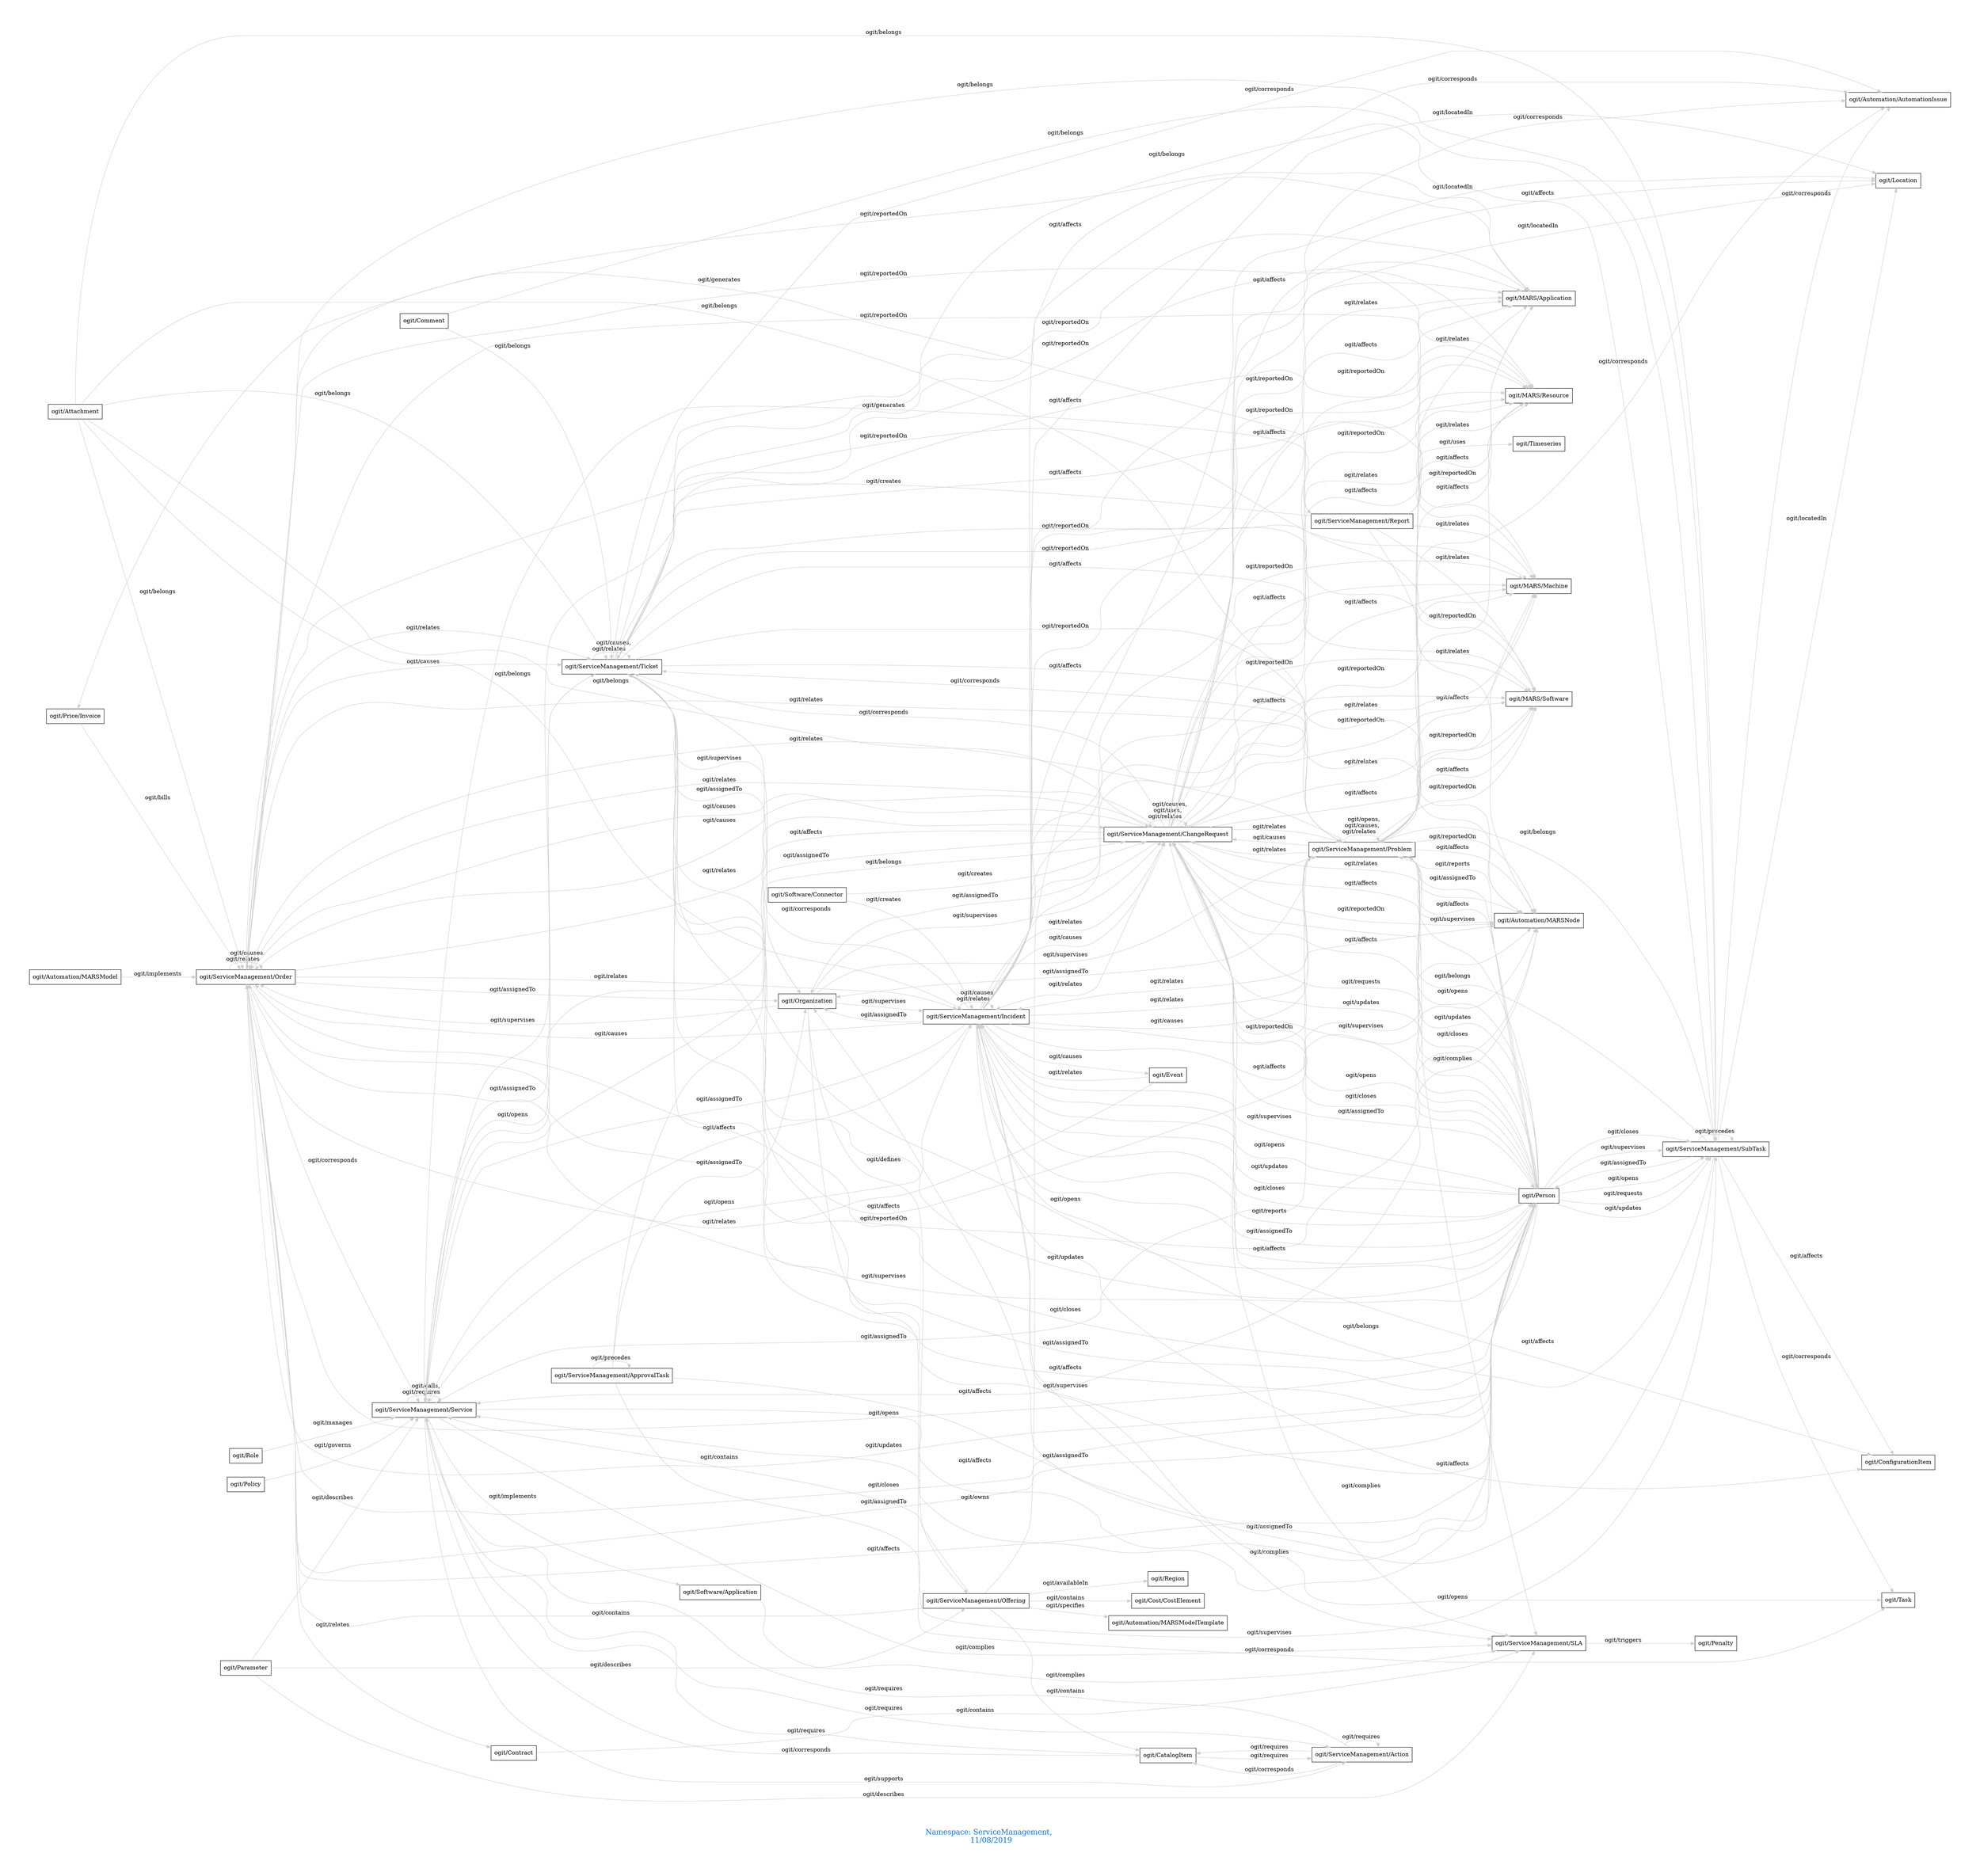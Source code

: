 digraph OGIT_ontology {
 graph [ rankdir= LR,pad=1 
fontsize = 18,
fontcolor= dodgerblue3,label = "\n\n\nNamespace: ServiceManagement, \n 11/08/2019"];
node[shape=polygon];
edge [  color="gray81"];

   "ogit/Price/Invoice" -> "ogit/ServiceManagement/Order" [label="   ogit/bills    "];
   "ogit/ServiceManagement/Offering" -> "ogit/ServiceManagement/Order" [label="   ogit/contains    "];
   "ogit/ServiceManagement/Offering" -> "ogit/ServiceManagement/Service" [label="   ogit/contains    "];
   "ogit/ServiceManagement/Offering" -> "ogit/CatalogItem" [label="   ogit/contains    "];
   "ogit/ServiceManagement/Offering" -> "ogit/Cost/CostElement" [label="   ogit/contains    "];
   "ogit/Contract" -> "ogit/ServiceManagement/SLA" [label="   ogit/contains    "];
   "ogit/Role" -> "ogit/ServiceManagement/Service" [label="   ogit/manages    "];
   "ogit/Organization" -> "ogit/ServiceManagement/Offering" [label="   ogit/defines    "];
   "ogit/ServiceManagement/SLA" -> "ogit/Penalty" [label="   ogit/triggers    "];
   "ogit/ServiceManagement/Service" -> "ogit/ServiceManagement/Action" [label="   ogit/supports    "];
   "ogit/Organization" -> "ogit/ServiceManagement/SubTask" [label="   ogit/supervises    "];
   "ogit/Organization" -> "ogit/ServiceManagement/ChangeRequest" [label="   ogit/supervises    "];
   "ogit/Organization" -> "ogit/ServiceManagement/Order" [label="   ogit/supervises    "];
   "ogit/Organization" -> "ogit/ServiceManagement/Ticket" [label="   ogit/supervises    "];
   "ogit/Organization" -> "ogit/ServiceManagement/Problem" [label="   ogit/supervises    "];
   "ogit/Organization" -> "ogit/ServiceManagement/Incident" [label="   ogit/supervises    "];
   "ogit/Person" -> "ogit/ServiceManagement/SubTask" [label="   ogit/supervises    "];
   "ogit/Person" -> "ogit/ServiceManagement/ChangeRequest" [label="   ogit/supervises    "];
   "ogit/Person" -> "ogit/ServiceManagement/Order" [label="   ogit/supervises    "];
   "ogit/Person" -> "ogit/ServiceManagement/Ticket" [label="   ogit/supervises    "];
   "ogit/Person" -> "ogit/ServiceManagement/Problem" [label="   ogit/supervises    "];
   "ogit/Person" -> "ogit/ServiceManagement/Incident" [label="   ogit/supervises    "];
   "ogit/ServiceManagement/ApprovalTask" -> "ogit/Person" [label="   ogit/assignedTo    "];
   "ogit/ServiceManagement/ApprovalTask" -> "ogit/Organization" [label="   ogit/assignedTo    "];
   "ogit/ServiceManagement/ChangeRequest" -> "ogit/Person" [label="   ogit/assignedTo    "];
   "ogit/ServiceManagement/ChangeRequest" -> "ogit/Organization" [label="   ogit/assignedTo    "];
   "ogit/ServiceManagement/ChangeRequest" -> "ogit/ServiceManagement/Service" [label="   ogit/assignedTo    "];
   "ogit/ServiceManagement/Incident" -> "ogit/Person" [label="   ogit/assignedTo    "];
   "ogit/ServiceManagement/Incident" -> "ogit/Organization" [label="   ogit/assignedTo    "];
   "ogit/ServiceManagement/Incident" -> "ogit/ServiceManagement/Service" [label="   ogit/assignedTo    "];
   "ogit/ServiceManagement/Order" -> "ogit/Person" [label="   ogit/assignedTo    "];
   "ogit/ServiceManagement/Order" -> "ogit/Organization" [label="   ogit/assignedTo    "];
   "ogit/ServiceManagement/Problem" -> "ogit/Person" [label="   ogit/assignedTo    "];
   "ogit/ServiceManagement/Problem" -> "ogit/Organization" [label="   ogit/assignedTo    "];
   "ogit/ServiceManagement/Problem" -> "ogit/ServiceManagement/Service" [label="   ogit/assignedTo    "];
   "ogit/ServiceManagement/SubTask" -> "ogit/Person" [label="   ogit/assignedTo    "];
   "ogit/ServiceManagement/SubTask" -> "ogit/Organization" [label="   ogit/assignedTo    "];
   "ogit/ServiceManagement/Ticket" -> "ogit/Person" [label="   ogit/assignedTo    "];
   "ogit/ServiceManagement/Ticket" -> "ogit/Organization" [label="   ogit/assignedTo    "];
   "ogit/ServiceManagement/Ticket" -> "ogit/ServiceManagement/Service" [label="   ogit/assignedTo    "];
   "ogit/ServiceManagement/Report" -> "ogit/Price/Invoice" [label="   ogit/generates    "];
   "ogit/ServiceManagement/Service" -> "ogit/ServiceManagement/Report" [label="   ogit/generates    "];
   "ogit/ServiceManagement/Offering" -> "ogit/Automation/MARSModelTemplate" [label="   ogit/specifies    "];
   "ogit/ServiceManagement/Incident" -> "ogit/Task" [label="   ogit/opens    "];
   "ogit/ServiceManagement/Service" -> "ogit/ServiceManagement/Ticket" [label="   ogit/opens    "];
   "ogit/ServiceManagement/Service" -> "ogit/ServiceManagement/Incident" [label="   ogit/opens    "];
   "ogit/Person" -> "ogit/ServiceManagement/SubTask" [label="   ogit/opens    "];
   "ogit/Person" -> "ogit/ServiceManagement/ChangeRequest" [label="   ogit/opens    "];
   "ogit/Person" -> "ogit/ServiceManagement/Order" [label="   ogit/opens    "];
   "ogit/Person" -> "ogit/ServiceManagement/Ticket" [label="   ogit/opens    "];
   "ogit/Person" -> "ogit/ServiceManagement/Problem" [label="   ogit/opens    "];
   "ogit/Person" -> "ogit/ServiceManagement/Incident" [label="   ogit/opens    "];
   "ogit/Parameter" -> "ogit/ServiceManagement/SLA" [label="   ogit/describes    "];
   "ogit/Parameter" -> "ogit/ServiceManagement/Service" [label="   ogit/describes    "];
   "ogit/Parameter" -> "ogit/ServiceManagement/Offering" [label="   ogit/describes    "];
   "ogit/ServiceManagement/Report" -> "ogit/ServiceManagement/Service" [label="   ogit/creates    "];
   "ogit/Software/Connector" -> "ogit/ServiceManagement/ChangeRequest" [label="   ogit/creates    "];
   "ogit/Software/Connector" -> "ogit/ServiceManagement/Incident" [label="   ogit/creates    "];
   "ogit/ServiceManagement/ChangeRequest" -> "ogit/ServiceManagement/SLA" [label="   ogit/complies    "];
   "ogit/ServiceManagement/Incident" -> "ogit/ServiceManagement/SLA" [label="   ogit/complies    "];
   "ogit/ServiceManagement/Problem" -> "ogit/ServiceManagement/SLA" [label="   ogit/complies    "];
   "ogit/ServiceManagement/Service" -> "ogit/ServiceManagement/SLA" [label="   ogit/complies    "];
   "ogit/Software/Application" -> "ogit/ServiceManagement/SLA" [label="   ogit/complies    "];
   "ogit/ServiceManagement/ChangeRequest" -> "ogit/Location" [label="   ogit/locatedIn    "];
   "ogit/ServiceManagement/Incident" -> "ogit/Location" [label="   ogit/locatedIn    "];
   "ogit/ServiceManagement/Offering" -> "ogit/Location" [label="   ogit/locatedIn    "];
   "ogit/ServiceManagement/SubTask" -> "ogit/Location" [label="   ogit/locatedIn    "];
   "ogit/ServiceManagement/Action" -> "ogit/CatalogItem" [label="   ogit/corresponds    "];
   "ogit/ServiceManagement/ApprovalTask" -> "ogit/Task" [label="   ogit/corresponds    "];
   "ogit/ServiceManagement/ChangeRequest" -> "ogit/ServiceManagement/Ticket" [label="   ogit/corresponds    "];
   "ogit/ServiceManagement/ChangeRequest" -> "ogit/Automation/AutomationIssue" [label="   ogit/corresponds    "];
   "ogit/ServiceManagement/Incident" -> "ogit/ServiceManagement/Ticket" [label="   ogit/corresponds    "];
   "ogit/ServiceManagement/Incident" -> "ogit/Automation/AutomationIssue" [label="   ogit/corresponds    "];
   "ogit/ServiceManagement/Order" -> "ogit/ServiceManagement/Service" [label="   ogit/corresponds    "];
   "ogit/ServiceManagement/Problem" -> "ogit/ServiceManagement/Ticket" [label="   ogit/corresponds    "];
   "ogit/ServiceManagement/Problem" -> "ogit/Automation/AutomationIssue" [label="   ogit/corresponds    "];
   "ogit/ServiceManagement/Service" -> "ogit/CatalogItem" [label="   ogit/corresponds    "];
   "ogit/ServiceManagement/SubTask" -> "ogit/Task" [label="   ogit/corresponds    "];
   "ogit/ServiceManagement/SubTask" -> "ogit/Automation/AutomationIssue" [label="   ogit/corresponds    "];
   "ogit/ServiceManagement/Ticket" -> "ogit/Automation/AutomationIssue" [label="   ogit/corresponds    "];
   "ogit/Automation/MARSNode" -> "ogit/ServiceManagement/Service" [label="   ogit/affects    "];
   "ogit/ServiceManagement/ChangeRequest" -> "ogit/Location" [label="   ogit/affects    "];
   "ogit/ServiceManagement/ChangeRequest" -> "ogit/ConfigurationItem" [label="   ogit/affects    "];
   "ogit/ServiceManagement/ChangeRequest" -> "ogit/ServiceManagement/Service" [label="   ogit/affects    "];
   "ogit/ServiceManagement/ChangeRequest" -> "ogit/Person" [label="   ogit/affects    "];
   "ogit/ServiceManagement/ChangeRequest" -> "ogit/MARS/Application" [label="   ogit/affects    "];
   "ogit/ServiceManagement/ChangeRequest" -> "ogit/MARS/Resource" [label="   ogit/affects    "];
   "ogit/ServiceManagement/ChangeRequest" -> "ogit/MARS/Software" [label="   ogit/affects    "];
   "ogit/ServiceManagement/ChangeRequest" -> "ogit/MARS/Machine" [label="   ogit/affects    "];
   "ogit/ServiceManagement/ChangeRequest" -> "ogit/Automation/MARSNode" [label="   ogit/affects    "];
   "ogit/ServiceManagement/Incident" -> "ogit/ServiceManagement/Service" [label="   ogit/affects    "];
   "ogit/ServiceManagement/Incident" -> "ogit/ConfigurationItem" [label="   ogit/affects    "];
   "ogit/ServiceManagement/Incident" -> "ogit/Person" [label="   ogit/affects    "];
   "ogit/ServiceManagement/Incident" -> "ogit/MARS/Application" [label="   ogit/affects    "];
   "ogit/ServiceManagement/Incident" -> "ogit/MARS/Resource" [label="   ogit/affects    "];
   "ogit/ServiceManagement/Incident" -> "ogit/MARS/Software" [label="   ogit/affects    "];
   "ogit/ServiceManagement/Incident" -> "ogit/MARS/Machine" [label="   ogit/affects    "];
   "ogit/ServiceManagement/Incident" -> "ogit/Automation/MARSNode" [label="   ogit/affects    "];
   "ogit/ServiceManagement/Order" -> "ogit/Person" [label="   ogit/affects    "];
   "ogit/ServiceManagement/Order" -> "ogit/Automation/MARSNode" [label="   ogit/affects    "];
   "ogit/ServiceManagement/Problem" -> "ogit/Person" [label="   ogit/affects    "];
   "ogit/ServiceManagement/Problem" -> "ogit/MARS/Application" [label="   ogit/affects    "];
   "ogit/ServiceManagement/Problem" -> "ogit/MARS/Resource" [label="   ogit/affects    "];
   "ogit/ServiceManagement/Problem" -> "ogit/MARS/Software" [label="   ogit/affects    "];
   "ogit/ServiceManagement/Problem" -> "ogit/MARS/Machine" [label="   ogit/affects    "];
   "ogit/ServiceManagement/Problem" -> "ogit/Automation/MARSNode" [label="   ogit/affects    "];
   "ogit/ServiceManagement/Service" -> "ogit/Person" [label="   ogit/affects    "];
   "ogit/ServiceManagement/SubTask" -> "ogit/ConfigurationItem" [label="   ogit/affects    "];
   "ogit/ServiceManagement/Ticket" -> "ogit/Person" [label="   ogit/affects    "];
   "ogit/ServiceManagement/Ticket" -> "ogit/MARS/Application" [label="   ogit/affects    "];
   "ogit/ServiceManagement/Ticket" -> "ogit/MARS/Resource" [label="   ogit/affects    "];
   "ogit/ServiceManagement/Ticket" -> "ogit/MARS/Software" [label="   ogit/affects    "];
   "ogit/ServiceManagement/Ticket" -> "ogit/MARS/Machine" [label="   ogit/affects    "];
   "ogit/ServiceManagement/Ticket" -> "ogit/Automation/MARSNode" [label="   ogit/affects    "];
   "ogit/ServiceManagement/Action" -> "ogit/ServiceManagement/Service" [label="   ogit/requires    "];
   "ogit/ServiceManagement/Action" -> "ogit/CatalogItem" [label="   ogit/requires    "];
   "ogit/ServiceManagement/Service" -> "ogit/ServiceManagement/Action" [label="   ogit/requires    "];
   "ogit/CatalogItem" -> "ogit/ServiceManagement/Service" [label="   ogit/requires    "];
   "ogit/CatalogItem" -> "ogit/ServiceManagement/Action" [label="   ogit/requires    "];
   "ogit/Automation/MARSModel" -> "ogit/ServiceManagement/Order" [label="   ogit/implements    "];
   "ogit/ServiceManagement/Service" -> "ogit/Software/Application" [label="   ogit/implements    "];
   "ogit/Person" -> "ogit/ServiceManagement/SubTask" [label="   ogit/requests    "];
   "ogit/Person" -> "ogit/ServiceManagement/ChangeRequest" [label="   ogit/requests    "];
   "ogit/Person" -> "ogit/ServiceManagement/ChangeRequest" [label="   ogit/updates    "];
   "ogit/Person" -> "ogit/ServiceManagement/Order" [label="   ogit/updates    "];
   "ogit/Person" -> "ogit/ServiceManagement/Ticket" [label="   ogit/updates    "];
   "ogit/Person" -> "ogit/ServiceManagement/Problem" [label="   ogit/updates    "];
   "ogit/Person" -> "ogit/ServiceManagement/Incident" [label="   ogit/updates    "];
   "ogit/Person" -> "ogit/ServiceManagement/SubTask" [label="   ogit/updates    "];
   "ogit/ServiceManagement/ChangeRequest" -> "ogit/ServiceManagement/Order" [label="   ogit/causes    "];
   "ogit/ServiceManagement/Incident" -> "ogit/ServiceManagement/Problem" [label="   ogit/causes    "];
   "ogit/ServiceManagement/Incident" -> "ogit/Event" [label="   ogit/causes    "];
   "ogit/ServiceManagement/Incident" -> "ogit/ServiceManagement/ChangeRequest" [label="   ogit/causes    "];
   "ogit/ServiceManagement/Incident" -> "ogit/ServiceManagement/Order" [label="   ogit/causes    "];
   "ogit/ServiceManagement/Order" -> "ogit/ServiceManagement/Ticket" [label="   ogit/causes    "];
   "ogit/ServiceManagement/Order" -> "ogit/ServiceManagement/ChangeRequest" [label="   ogit/causes    "];
   "ogit/ServiceManagement/Problem" -> "ogit/ServiceManagement/ChangeRequest" [label="   ogit/causes    "];
   "ogit/Person" -> "ogit/ServiceManagement/Service" [label="   ogit/owns    "];
   "ogit/Person" -> "ogit/ServiceManagement/ChangeRequest" [label="   ogit/closes    "];
   "ogit/Person" -> "ogit/ServiceManagement/Order" [label="   ogit/closes    "];
   "ogit/Person" -> "ogit/ServiceManagement/Ticket" [label="   ogit/closes    "];
   "ogit/Person" -> "ogit/ServiceManagement/Problem" [label="   ogit/closes    "];
   "ogit/Person" -> "ogit/ServiceManagement/Incident" [label="   ogit/closes    "];
   "ogit/Person" -> "ogit/ServiceManagement/SubTask" [label="   ogit/closes    "];
   "ogit/ServiceManagement/ApprovalTask" -> "ogit/ServiceManagement/ChangeRequest" [label="   ogit/belongs    "];
   "ogit/ServiceManagement/SubTask" -> "ogit/ServiceManagement/Ticket" [label="   ogit/belongs    "];
   "ogit/ServiceManagement/SubTask" -> "ogit/ServiceManagement/Problem" [label="   ogit/belongs    "];
   "ogit/ServiceManagement/SubTask" -> "ogit/ServiceManagement/Incident" [label="   ogit/belongs    "];
   "ogit/ServiceManagement/SubTask" -> "ogit/ServiceManagement/ChangeRequest" [label="   ogit/belongs    "];
   "ogit/ServiceManagement/SubTask" -> "ogit/ServiceManagement/Order" [label="   ogit/belongs    "];
   "ogit/Attachment" -> "ogit/ServiceManagement/SubTask" [label="   ogit/belongs    "];
   "ogit/Attachment" -> "ogit/ServiceManagement/Ticket" [label="   ogit/belongs    "];
   "ogit/Attachment" -> "ogit/ServiceManagement/Problem" [label="   ogit/belongs    "];
   "ogit/Attachment" -> "ogit/ServiceManagement/Incident" [label="   ogit/belongs    "];
   "ogit/Attachment" -> "ogit/ServiceManagement/ChangeRequest" [label="   ogit/belongs    "];
   "ogit/Attachment" -> "ogit/ServiceManagement/Order" [label="   ogit/belongs    "];
   "ogit/Comment" -> "ogit/ServiceManagement/SubTask" [label="   ogit/belongs    "];
   "ogit/Comment" -> "ogit/ServiceManagement/Ticket" [label="   ogit/belongs    "];
   "ogit/Person" -> "ogit/ServiceManagement/Problem" [label="   ogit/reports    "];
   "ogit/Person" -> "ogit/ServiceManagement/Incident" [label="   ogit/reports    "];
   "ogit/ServiceManagement/Report" -> "ogit/Timeseries" [label="   ogit/uses    "];
   "ogit/ServiceManagement/ChangeRequest" -> "ogit/MARS/Machine" [label="   ogit/reportedOn    "];
   "ogit/ServiceManagement/ChangeRequest" -> "ogit/MARS/Software" [label="   ogit/reportedOn    "];
   "ogit/ServiceManagement/ChangeRequest" -> "ogit/MARS/Resource" [label="   ogit/reportedOn    "];
   "ogit/ServiceManagement/ChangeRequest" -> "ogit/MARS/Application" [label="   ogit/reportedOn    "];
   "ogit/ServiceManagement/ChangeRequest" -> "ogit/Automation/MARSNode" [label="   ogit/reportedOn    "];
   "ogit/ServiceManagement/Incident" -> "ogit/MARS/Machine" [label="   ogit/reportedOn    "];
   "ogit/ServiceManagement/Incident" -> "ogit/MARS/Software" [label="   ogit/reportedOn    "];
   "ogit/ServiceManagement/Incident" -> "ogit/MARS/Resource" [label="   ogit/reportedOn    "];
   "ogit/ServiceManagement/Incident" -> "ogit/MARS/Application" [label="   ogit/reportedOn    "];
   "ogit/ServiceManagement/Incident" -> "ogit/Automation/MARSNode" [label="   ogit/reportedOn    "];
   "ogit/ServiceManagement/Order" -> "ogit/MARS/Machine" [label="   ogit/reportedOn    "];
   "ogit/ServiceManagement/Order" -> "ogit/MARS/Software" [label="   ogit/reportedOn    "];
   "ogit/ServiceManagement/Order" -> "ogit/MARS/Resource" [label="   ogit/reportedOn    "];
   "ogit/ServiceManagement/Order" -> "ogit/MARS/Application" [label="   ogit/reportedOn    "];
   "ogit/ServiceManagement/Order" -> "ogit/Automation/MARSNode" [label="   ogit/reportedOn    "];
   "ogit/ServiceManagement/Problem" -> "ogit/MARS/Machine" [label="   ogit/reportedOn    "];
   "ogit/ServiceManagement/Problem" -> "ogit/MARS/Software" [label="   ogit/reportedOn    "];
   "ogit/ServiceManagement/Problem" -> "ogit/MARS/Resource" [label="   ogit/reportedOn    "];
   "ogit/ServiceManagement/Problem" -> "ogit/MARS/Application" [label="   ogit/reportedOn    "];
   "ogit/ServiceManagement/Problem" -> "ogit/Automation/MARSNode" [label="   ogit/reportedOn    "];
   "ogit/ServiceManagement/Ticket" -> "ogit/MARS/Machine" [label="   ogit/reportedOn    "];
   "ogit/ServiceManagement/Ticket" -> "ogit/MARS/Software" [label="   ogit/reportedOn    "];
   "ogit/ServiceManagement/Ticket" -> "ogit/MARS/Resource" [label="   ogit/reportedOn    "];
   "ogit/ServiceManagement/Ticket" -> "ogit/MARS/Application" [label="   ogit/reportedOn    "];
   "ogit/ServiceManagement/Ticket" -> "ogit/Automation/MARSNode" [label="   ogit/reportedOn    "];
   "ogit/Policy" -> "ogit/ServiceManagement/Service" [label="   ogit/governs    "];
   "ogit/ServiceManagement/ChangeRequest" -> "ogit/ServiceManagement/Problem" [label="   ogit/relates    "];
   "ogit/ServiceManagement/ChangeRequest" -> "ogit/ServiceManagement/Incident" [label="   ogit/relates    "];
   "ogit/ServiceManagement/ChangeRequest" -> "ogit/ServiceManagement/Order" [label="   ogit/relates    "];
   "ogit/ServiceManagement/ChangeRequest" -> "ogit/MARS/Machine" [label="   ogit/relates    "];
   "ogit/ServiceManagement/ChangeRequest" -> "ogit/MARS/Software" [label="   ogit/relates    "];
   "ogit/ServiceManagement/ChangeRequest" -> "ogit/MARS/Resource" [label="   ogit/relates    "];
   "ogit/ServiceManagement/ChangeRequest" -> "ogit/MARS/Application" [label="   ogit/relates    "];
   "ogit/ServiceManagement/ChangeRequest" -> "ogit/Automation/MARSNode" [label="   ogit/relates    "];
   "ogit/ServiceManagement/Incident" -> "ogit/ServiceManagement/Problem" [label="   ogit/relates    "];
   "ogit/ServiceManagement/Incident" -> "ogit/ServiceManagement/ChangeRequest" [label="   ogit/relates    "];
   "ogit/ServiceManagement/Order" -> "ogit/ServiceManagement/Ticket" [label="   ogit/relates    "];
   "ogit/ServiceManagement/Order" -> "ogit/ServiceManagement/Problem" [label="   ogit/relates    "];
   "ogit/ServiceManagement/Order" -> "ogit/ServiceManagement/Incident" [label="   ogit/relates    "];
   "ogit/ServiceManagement/Order" -> "ogit/ServiceManagement/ChangeRequest" [label="   ogit/relates    "];
   "ogit/ServiceManagement/Order" -> "ogit/Contract" [label="   ogit/relates    "];
   "ogit/ServiceManagement/Problem" -> "ogit/ServiceManagement/Incident" [label="   ogit/relates    "];
   "ogit/ServiceManagement/Problem" -> "ogit/ServiceManagement/ChangeRequest" [label="   ogit/relates    "];
   "ogit/ServiceManagement/Problem" -> "ogit/ServiceManagement/Order" [label="   ogit/relates    "];
   "ogit/ServiceManagement/Report" -> "ogit/MARS/Machine" [label="   ogit/relates    "];
   "ogit/ServiceManagement/Report" -> "ogit/MARS/Software" [label="   ogit/relates    "];
   "ogit/ServiceManagement/Report" -> "ogit/MARS/Resource" [label="   ogit/relates    "];
   "ogit/ServiceManagement/Report" -> "ogit/MARS/Application" [label="   ogit/relates    "];
   "ogit/ServiceManagement/Report" -> "ogit/Automation/MARSNode" [label="   ogit/relates    "];
   "ogit/Event" -> "ogit/ServiceManagement/Order" [label="   ogit/relates    "];
   "ogit/Event" -> "ogit/ServiceManagement/Incident" [label="   ogit/relates    "];
   "ogit/ServiceManagement/Offering" -> "ogit/Region" [label="   ogit/availableIn    "];
   "ogit/ServiceManagement/ChangeRequest" -> "ogit/ServiceManagement/ChangeRequest" [label="   ogit/causes, \n ogit/uses, \n ogit/relates    "];
   "ogit/ServiceManagement/Action" -> "ogit/ServiceManagement/Action" [label="   ogit/requires    "];
   "ogit/ServiceManagement/Problem" -> "ogit/ServiceManagement/Problem" [label="   ogit/opens, \n ogit/causes, \n ogit/relates    "];
   "ogit/ServiceManagement/ApprovalTask" -> "ogit/ServiceManagement/ApprovalTask" [label="   ogit/precedes    "];
   "ogit/ServiceManagement/Service" -> "ogit/ServiceManagement/Service" [label="   ogit/calls, \n ogit/requires    "];
   "ogit/ServiceManagement/Order" -> "ogit/ServiceManagement/Order" [label="   ogit/causes, \n ogit/relates    "];
   "ogit/ServiceManagement/SubTask" -> "ogit/ServiceManagement/SubTask" [label="   ogit/precedes    "];
   "ogit/ServiceManagement/Incident" -> "ogit/ServiceManagement/Incident" [label="   ogit/causes, \n ogit/relates    "];
   "ogit/ServiceManagement/Ticket" -> "ogit/ServiceManagement/Ticket" [label="   ogit/causes, \n ogit/relates    "];
}
